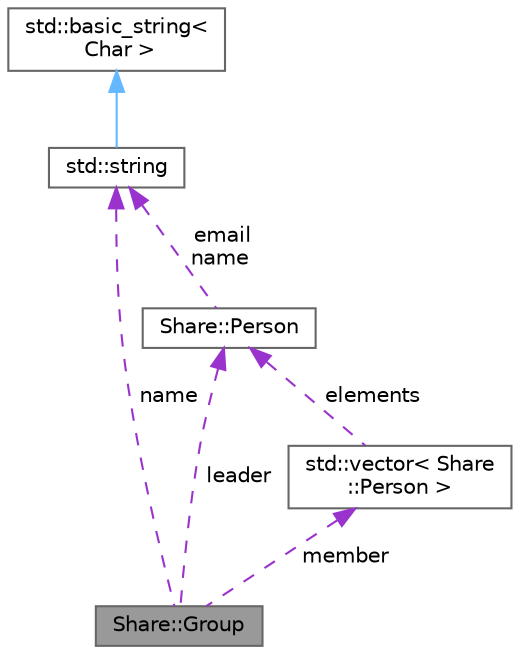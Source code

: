 digraph "Share::Group"
{
 // LATEX_PDF_SIZE
  bgcolor="transparent";
  edge [fontname=Helvetica,fontsize=10,labelfontname=Helvetica,labelfontsize=10];
  node [fontname=Helvetica,fontsize=10,shape=box,height=0.2,width=0.4];
  Node1 [label="Share::Group",height=0.2,width=0.4,color="gray40", fillcolor="grey60", style="filled", fontcolor="black",tooltip=" "];
  Node2 -> Node1 [dir="back",color="darkorchid3",style="dashed",label=" name" ];
  Node2 [label="std::string",height=0.2,width=0.4,color="gray40", fillcolor="white", style="filled",tooltip=" "];
  Node3 -> Node2 [dir="back",color="steelblue1",style="solid"];
  Node3 [label="std::basic_string\<\l Char \>",height=0.2,width=0.4,color="gray40", fillcolor="white", style="filled",tooltip=" "];
  Node4 -> Node1 [dir="back",color="darkorchid3",style="dashed",label=" leader" ];
  Node4 [label="Share::Person",height=0.2,width=0.4,color="gray40", fillcolor="white", style="filled",URL="$de/d5c/structShare_1_1Person.html",tooltip=" "];
  Node2 -> Node4 [dir="back",color="darkorchid3",style="dashed",label=" email\nname" ];
  Node5 -> Node1 [dir="back",color="darkorchid3",style="dashed",label=" member" ];
  Node5 [label="std::vector\< Share\l::Person \>",height=0.2,width=0.4,color="gray40", fillcolor="white", style="filled",tooltip=" "];
  Node4 -> Node5 [dir="back",color="darkorchid3",style="dashed",label=" elements" ];
}
